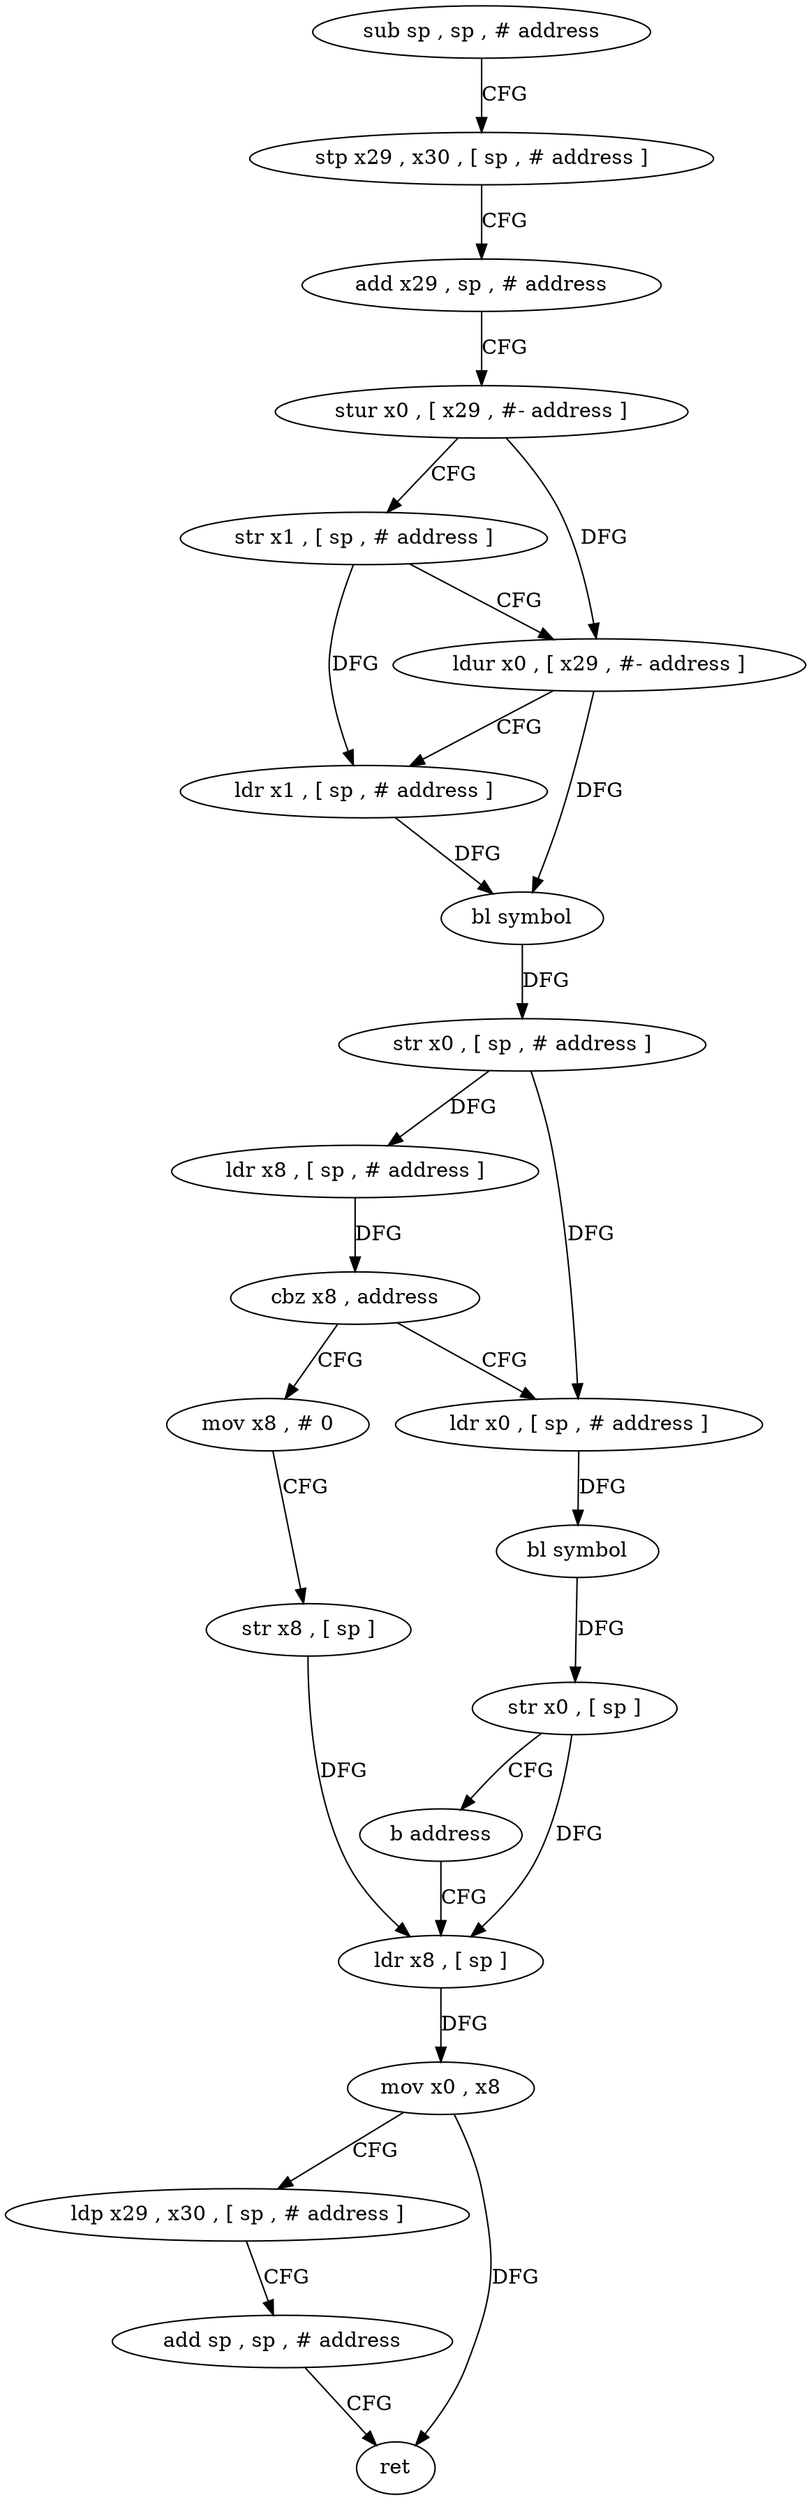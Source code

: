 digraph "func" {
"4235812" [label = "sub sp , sp , # address" ]
"4235816" [label = "stp x29 , x30 , [ sp , # address ]" ]
"4235820" [label = "add x29 , sp , # address" ]
"4235824" [label = "stur x0 , [ x29 , #- address ]" ]
"4235828" [label = "str x1 , [ sp , # address ]" ]
"4235832" [label = "ldur x0 , [ x29 , #- address ]" ]
"4235836" [label = "ldr x1 , [ sp , # address ]" ]
"4235840" [label = "bl symbol" ]
"4235844" [label = "str x0 , [ sp , # address ]" ]
"4235848" [label = "ldr x8 , [ sp , # address ]" ]
"4235852" [label = "cbz x8 , address" ]
"4235872" [label = "mov x8 , # 0" ]
"4235856" [label = "ldr x0 , [ sp , # address ]" ]
"4235876" [label = "str x8 , [ sp ]" ]
"4235880" [label = "ldr x8 , [ sp ]" ]
"4235860" [label = "bl symbol" ]
"4235864" [label = "str x0 , [ sp ]" ]
"4235868" [label = "b address" ]
"4235884" [label = "mov x0 , x8" ]
"4235888" [label = "ldp x29 , x30 , [ sp , # address ]" ]
"4235892" [label = "add sp , sp , # address" ]
"4235896" [label = "ret" ]
"4235812" -> "4235816" [ label = "CFG" ]
"4235816" -> "4235820" [ label = "CFG" ]
"4235820" -> "4235824" [ label = "CFG" ]
"4235824" -> "4235828" [ label = "CFG" ]
"4235824" -> "4235832" [ label = "DFG" ]
"4235828" -> "4235832" [ label = "CFG" ]
"4235828" -> "4235836" [ label = "DFG" ]
"4235832" -> "4235836" [ label = "CFG" ]
"4235832" -> "4235840" [ label = "DFG" ]
"4235836" -> "4235840" [ label = "DFG" ]
"4235840" -> "4235844" [ label = "DFG" ]
"4235844" -> "4235848" [ label = "DFG" ]
"4235844" -> "4235856" [ label = "DFG" ]
"4235848" -> "4235852" [ label = "DFG" ]
"4235852" -> "4235872" [ label = "CFG" ]
"4235852" -> "4235856" [ label = "CFG" ]
"4235872" -> "4235876" [ label = "CFG" ]
"4235856" -> "4235860" [ label = "DFG" ]
"4235876" -> "4235880" [ label = "DFG" ]
"4235880" -> "4235884" [ label = "DFG" ]
"4235860" -> "4235864" [ label = "DFG" ]
"4235864" -> "4235868" [ label = "CFG" ]
"4235864" -> "4235880" [ label = "DFG" ]
"4235868" -> "4235880" [ label = "CFG" ]
"4235884" -> "4235888" [ label = "CFG" ]
"4235884" -> "4235896" [ label = "DFG" ]
"4235888" -> "4235892" [ label = "CFG" ]
"4235892" -> "4235896" [ label = "CFG" ]
}
